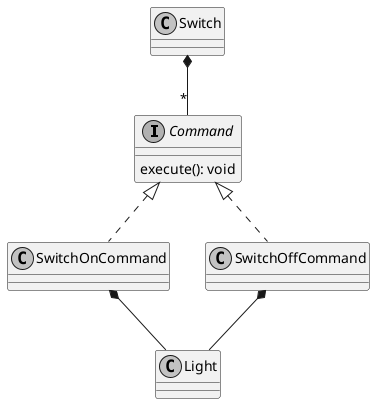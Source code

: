 @startuml DiagrammeClassMiniProjet3

skinparam monochrome true
skinparam linetype polyline
skinparam classAttributeIconSize 0


interface Command{
  execute(): void
}

class Switch
Class Light
class SwitchOnCommand implements Command
class SwitchOffCommand implements Command
SwitchOnCommand *-- Light
SwitchOffCommand *-- Light
Switch *-- "*" Command

@enduml